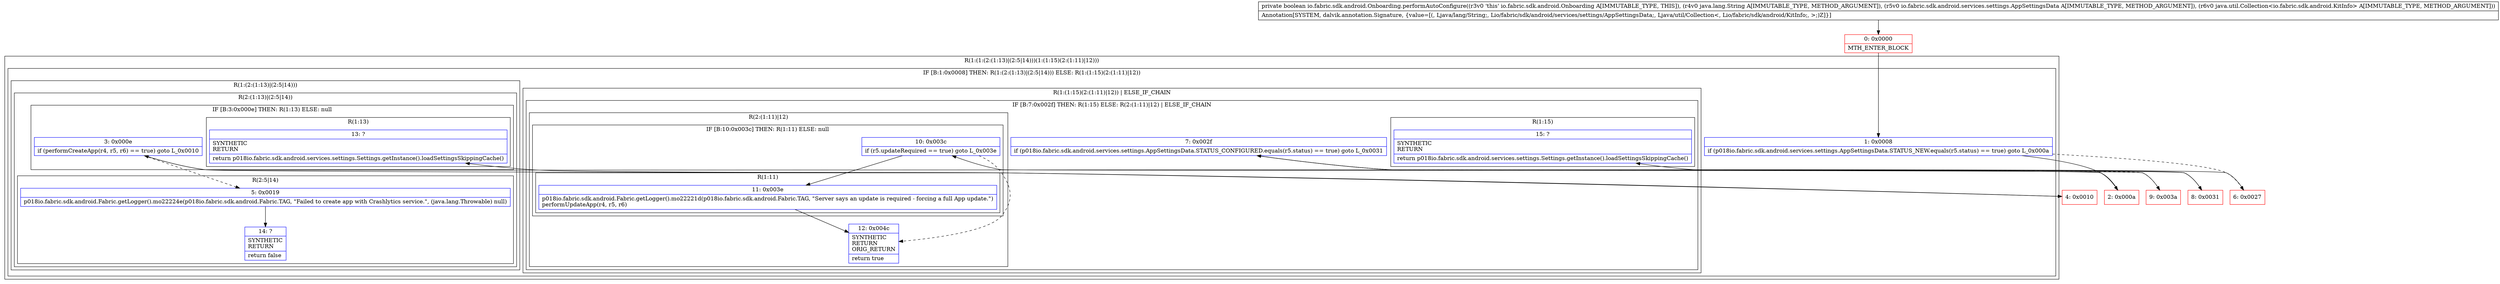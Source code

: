 digraph "CFG forio.fabric.sdk.android.Onboarding.performAutoConfigure(Ljava\/lang\/String;Lio\/fabric\/sdk\/android\/services\/settings\/AppSettingsData;Ljava\/util\/Collection;)Z" {
subgraph cluster_Region_1018034329 {
label = "R(1:(1:(2:(1:13)|(2:5|14)))(1:(1:15)(2:(1:11)|12)))";
node [shape=record,color=blue];
subgraph cluster_IfRegion_333321005 {
label = "IF [B:1:0x0008] THEN: R(1:(2:(1:13)|(2:5|14))) ELSE: R(1:(1:15)(2:(1:11)|12))";
node [shape=record,color=blue];
Node_1 [shape=record,label="{1\:\ 0x0008|if (p018io.fabric.sdk.android.services.settings.AppSettingsData.STATUS_NEW.equals(r5.status) == true) goto L_0x000a\l}"];
subgraph cluster_Region_44280040 {
label = "R(1:(2:(1:13)|(2:5|14)))";
node [shape=record,color=blue];
subgraph cluster_Region_1844111019 {
label = "R(2:(1:13)|(2:5|14))";
node [shape=record,color=blue];
subgraph cluster_IfRegion_1045476031 {
label = "IF [B:3:0x000e] THEN: R(1:13) ELSE: null";
node [shape=record,color=blue];
Node_3 [shape=record,label="{3\:\ 0x000e|if (performCreateApp(r4, r5, r6) == true) goto L_0x0010\l}"];
subgraph cluster_Region_1576311075 {
label = "R(1:13)";
node [shape=record,color=blue];
Node_13 [shape=record,label="{13\:\ ?|SYNTHETIC\lRETURN\l|return p018io.fabric.sdk.android.services.settings.Settings.getInstance().loadSettingsSkippingCache()\l}"];
}
}
subgraph cluster_Region_1116708509 {
label = "R(2:5|14)";
node [shape=record,color=blue];
Node_5 [shape=record,label="{5\:\ 0x0019|p018io.fabric.sdk.android.Fabric.getLogger().mo22224e(p018io.fabric.sdk.android.Fabric.TAG, \"Failed to create app with Crashlytics service.\", (java.lang.Throwable) null)\l}"];
Node_14 [shape=record,label="{14\:\ ?|SYNTHETIC\lRETURN\l|return false\l}"];
}
}
}
subgraph cluster_Region_2020272089 {
label = "R(1:(1:15)(2:(1:11)|12)) | ELSE_IF_CHAIN\l";
node [shape=record,color=blue];
subgraph cluster_IfRegion_1133803297 {
label = "IF [B:7:0x002f] THEN: R(1:15) ELSE: R(2:(1:11)|12) | ELSE_IF_CHAIN\l";
node [shape=record,color=blue];
Node_7 [shape=record,label="{7\:\ 0x002f|if (p018io.fabric.sdk.android.services.settings.AppSettingsData.STATUS_CONFIGURED.equals(r5.status) == true) goto L_0x0031\l}"];
subgraph cluster_Region_978375665 {
label = "R(1:15)";
node [shape=record,color=blue];
Node_15 [shape=record,label="{15\:\ ?|SYNTHETIC\lRETURN\l|return p018io.fabric.sdk.android.services.settings.Settings.getInstance().loadSettingsSkippingCache()\l}"];
}
subgraph cluster_Region_76929360 {
label = "R(2:(1:11)|12)";
node [shape=record,color=blue];
subgraph cluster_IfRegion_728674868 {
label = "IF [B:10:0x003c] THEN: R(1:11) ELSE: null";
node [shape=record,color=blue];
Node_10 [shape=record,label="{10\:\ 0x003c|if (r5.updateRequired == true) goto L_0x003e\l}"];
subgraph cluster_Region_1260643591 {
label = "R(1:11)";
node [shape=record,color=blue];
Node_11 [shape=record,label="{11\:\ 0x003e|p018io.fabric.sdk.android.Fabric.getLogger().mo22221d(p018io.fabric.sdk.android.Fabric.TAG, \"Server says an update is required \- forcing a full App update.\")\lperformUpdateApp(r4, r5, r6)\l}"];
}
}
Node_12 [shape=record,label="{12\:\ 0x004c|SYNTHETIC\lRETURN\lORIG_RETURN\l|return true\l}"];
}
}
}
}
}
Node_0 [shape=record,color=red,label="{0\:\ 0x0000|MTH_ENTER_BLOCK\l}"];
Node_2 [shape=record,color=red,label="{2\:\ 0x000a}"];
Node_4 [shape=record,color=red,label="{4\:\ 0x0010}"];
Node_6 [shape=record,color=red,label="{6\:\ 0x0027}"];
Node_8 [shape=record,color=red,label="{8\:\ 0x0031}"];
Node_9 [shape=record,color=red,label="{9\:\ 0x003a}"];
MethodNode[shape=record,label="{private boolean io.fabric.sdk.android.Onboarding.performAutoConfigure((r3v0 'this' io.fabric.sdk.android.Onboarding A[IMMUTABLE_TYPE, THIS]), (r4v0 java.lang.String A[IMMUTABLE_TYPE, METHOD_ARGUMENT]), (r5v0 io.fabric.sdk.android.services.settings.AppSettingsData A[IMMUTABLE_TYPE, METHOD_ARGUMENT]), (r6v0 java.util.Collection\<io.fabric.sdk.android.KitInfo\> A[IMMUTABLE_TYPE, METHOD_ARGUMENT]))  | Annotation[SYSTEM, dalvik.annotation.Signature, \{value=[(, Ljava\/lang\/String;, Lio\/fabric\/sdk\/android\/services\/settings\/AppSettingsData;, Ljava\/util\/Collection\<, Lio\/fabric\/sdk\/android\/KitInfo;, \>;)Z]\}]\l}"];
MethodNode -> Node_0;
Node_1 -> Node_2;
Node_1 -> Node_6[style=dashed];
Node_3 -> Node_4;
Node_3 -> Node_5[style=dashed];
Node_5 -> Node_14;
Node_7 -> Node_8;
Node_7 -> Node_9[style=dashed];
Node_10 -> Node_11;
Node_10 -> Node_12[style=dashed];
Node_11 -> Node_12;
Node_0 -> Node_1;
Node_2 -> Node_3;
Node_4 -> Node_13;
Node_6 -> Node_7;
Node_8 -> Node_15;
Node_9 -> Node_10;
}

